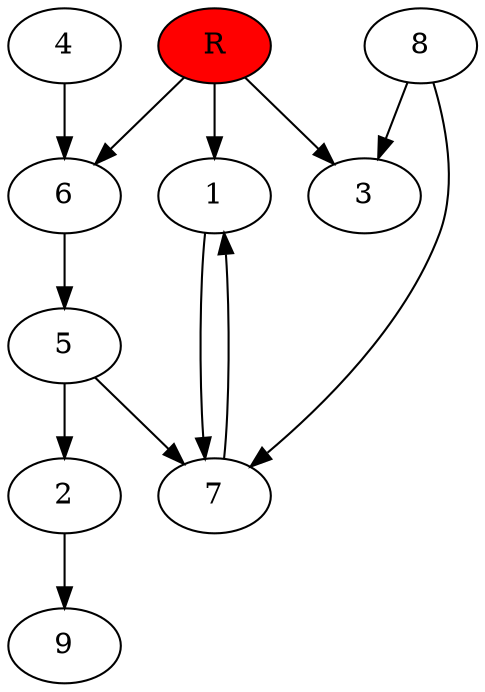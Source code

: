 digraph prb12839 {
	1
	2
	3
	4
	5
	6
	7
	8
	R [fillcolor="#ff0000" style=filled]
	1 -> 7
	2 -> 9
	4 -> 6
	5 -> 2
	5 -> 7
	6 -> 5
	7 -> 1
	8 -> 3
	8 -> 7
	R -> 1
	R -> 3
	R -> 6
}
